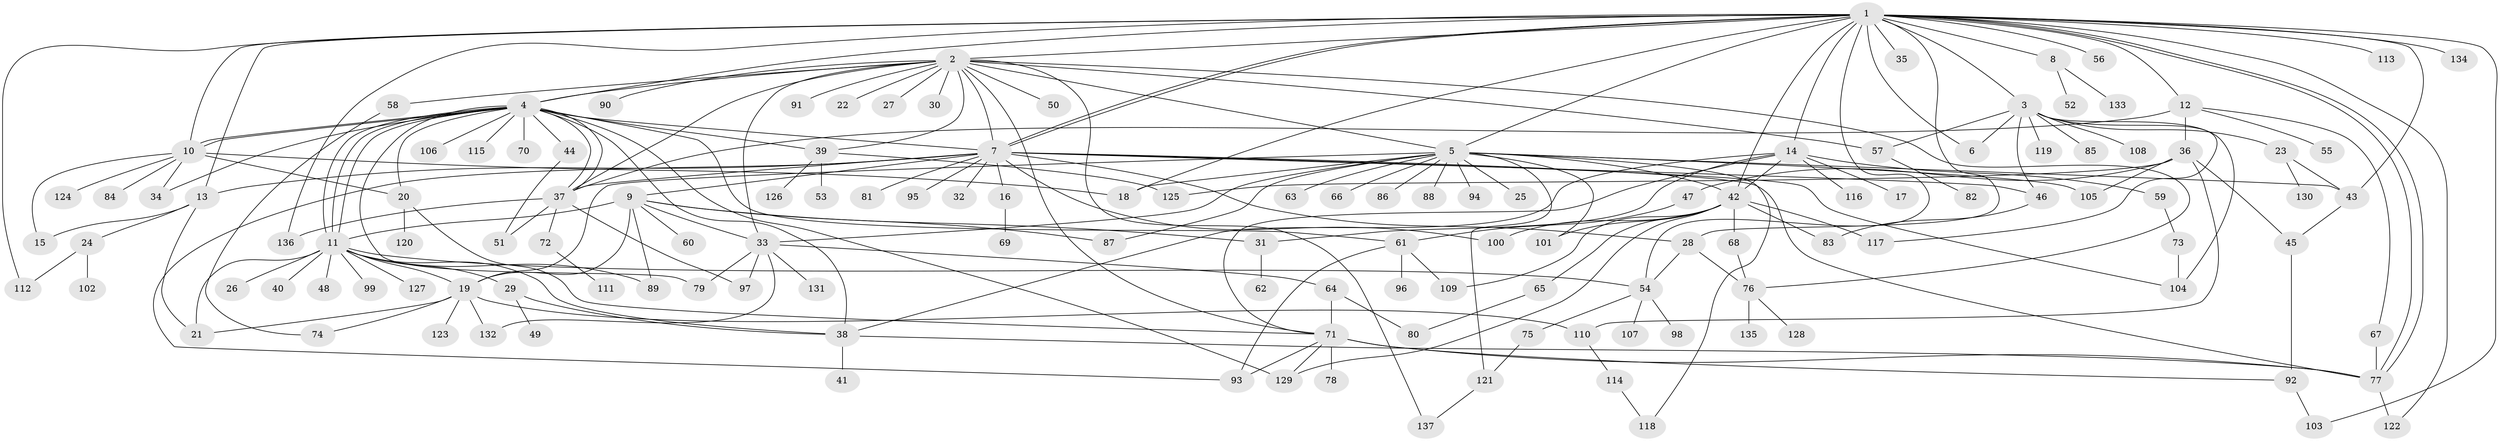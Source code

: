 // coarse degree distribution, {25: 0.010526315789473684, 18: 0.021052631578947368, 10: 0.010526315789473684, 20: 0.010526315789473684, 17: 0.010526315789473684, 2: 0.18947368421052632, 3: 0.12631578947368421, 6: 0.021052631578947368, 9: 0.021052631578947368, 16: 0.010526315789473684, 5: 0.042105263157894736, 8: 0.031578947368421054, 1: 0.45263157894736844, 4: 0.031578947368421054, 11: 0.010526315789473684}
// Generated by graph-tools (version 1.1) at 2025/18/03/04/25 18:18:24]
// undirected, 137 vertices, 219 edges
graph export_dot {
graph [start="1"]
  node [color=gray90,style=filled];
  1;
  2;
  3;
  4;
  5;
  6;
  7;
  8;
  9;
  10;
  11;
  12;
  13;
  14;
  15;
  16;
  17;
  18;
  19;
  20;
  21;
  22;
  23;
  24;
  25;
  26;
  27;
  28;
  29;
  30;
  31;
  32;
  33;
  34;
  35;
  36;
  37;
  38;
  39;
  40;
  41;
  42;
  43;
  44;
  45;
  46;
  47;
  48;
  49;
  50;
  51;
  52;
  53;
  54;
  55;
  56;
  57;
  58;
  59;
  60;
  61;
  62;
  63;
  64;
  65;
  66;
  67;
  68;
  69;
  70;
  71;
  72;
  73;
  74;
  75;
  76;
  77;
  78;
  79;
  80;
  81;
  82;
  83;
  84;
  85;
  86;
  87;
  88;
  89;
  90;
  91;
  92;
  93;
  94;
  95;
  96;
  97;
  98;
  99;
  100;
  101;
  102;
  103;
  104;
  105;
  106;
  107;
  108;
  109;
  110;
  111;
  112;
  113;
  114;
  115;
  116;
  117;
  118;
  119;
  120;
  121;
  122;
  123;
  124;
  125;
  126;
  127;
  128;
  129;
  130;
  131;
  132;
  133;
  134;
  135;
  136;
  137;
  1 -- 2;
  1 -- 3;
  1 -- 4;
  1 -- 5;
  1 -- 6;
  1 -- 7;
  1 -- 7;
  1 -- 8;
  1 -- 10;
  1 -- 12;
  1 -- 13;
  1 -- 14;
  1 -- 18;
  1 -- 28;
  1 -- 35;
  1 -- 42;
  1 -- 43;
  1 -- 54;
  1 -- 56;
  1 -- 77;
  1 -- 77;
  1 -- 103;
  1 -- 112;
  1 -- 113;
  1 -- 122;
  1 -- 134;
  1 -- 136;
  2 -- 4;
  2 -- 5;
  2 -- 7;
  2 -- 22;
  2 -- 27;
  2 -- 30;
  2 -- 33;
  2 -- 37;
  2 -- 39;
  2 -- 50;
  2 -- 57;
  2 -- 58;
  2 -- 71;
  2 -- 76;
  2 -- 90;
  2 -- 91;
  2 -- 137;
  3 -- 6;
  3 -- 23;
  3 -- 46;
  3 -- 57;
  3 -- 85;
  3 -- 104;
  3 -- 108;
  3 -- 117;
  3 -- 119;
  4 -- 7;
  4 -- 10;
  4 -- 10;
  4 -- 11;
  4 -- 11;
  4 -- 11;
  4 -- 20;
  4 -- 34;
  4 -- 37;
  4 -- 37;
  4 -- 38;
  4 -- 39;
  4 -- 44;
  4 -- 61;
  4 -- 70;
  4 -- 79;
  4 -- 106;
  4 -- 115;
  4 -- 129;
  5 -- 18;
  5 -- 19;
  5 -- 25;
  5 -- 33;
  5 -- 42;
  5 -- 43;
  5 -- 63;
  5 -- 66;
  5 -- 86;
  5 -- 87;
  5 -- 88;
  5 -- 94;
  5 -- 101;
  5 -- 105;
  5 -- 118;
  5 -- 121;
  7 -- 9;
  7 -- 13;
  7 -- 16;
  7 -- 28;
  7 -- 32;
  7 -- 37;
  7 -- 46;
  7 -- 77;
  7 -- 81;
  7 -- 93;
  7 -- 95;
  7 -- 100;
  7 -- 104;
  8 -- 52;
  8 -- 133;
  9 -- 11;
  9 -- 19;
  9 -- 31;
  9 -- 33;
  9 -- 60;
  9 -- 87;
  9 -- 89;
  10 -- 15;
  10 -- 18;
  10 -- 20;
  10 -- 34;
  10 -- 84;
  10 -- 124;
  11 -- 19;
  11 -- 21;
  11 -- 26;
  11 -- 29;
  11 -- 38;
  11 -- 40;
  11 -- 48;
  11 -- 54;
  11 -- 89;
  11 -- 99;
  11 -- 127;
  12 -- 36;
  12 -- 37;
  12 -- 55;
  12 -- 67;
  13 -- 15;
  13 -- 21;
  13 -- 24;
  14 -- 17;
  14 -- 31;
  14 -- 38;
  14 -- 42;
  14 -- 59;
  14 -- 71;
  14 -- 116;
  16 -- 69;
  19 -- 21;
  19 -- 74;
  19 -- 110;
  19 -- 123;
  19 -- 132;
  20 -- 71;
  20 -- 120;
  23 -- 43;
  23 -- 130;
  24 -- 102;
  24 -- 112;
  28 -- 54;
  28 -- 76;
  29 -- 38;
  29 -- 49;
  31 -- 62;
  33 -- 64;
  33 -- 79;
  33 -- 97;
  33 -- 131;
  33 -- 132;
  36 -- 45;
  36 -- 47;
  36 -- 105;
  36 -- 110;
  36 -- 125;
  37 -- 51;
  37 -- 72;
  37 -- 97;
  37 -- 136;
  38 -- 41;
  38 -- 77;
  39 -- 53;
  39 -- 125;
  39 -- 126;
  42 -- 65;
  42 -- 68;
  42 -- 83;
  42 -- 100;
  42 -- 101;
  42 -- 109;
  42 -- 117;
  42 -- 129;
  43 -- 45;
  44 -- 51;
  45 -- 92;
  46 -- 83;
  47 -- 61;
  54 -- 75;
  54 -- 98;
  54 -- 107;
  57 -- 82;
  58 -- 74;
  59 -- 73;
  61 -- 93;
  61 -- 96;
  61 -- 109;
  64 -- 71;
  64 -- 80;
  65 -- 80;
  67 -- 77;
  68 -- 76;
  71 -- 77;
  71 -- 78;
  71 -- 92;
  71 -- 93;
  71 -- 129;
  72 -- 111;
  73 -- 104;
  75 -- 121;
  76 -- 128;
  76 -- 135;
  77 -- 122;
  92 -- 103;
  110 -- 114;
  114 -- 118;
  121 -- 137;
}
